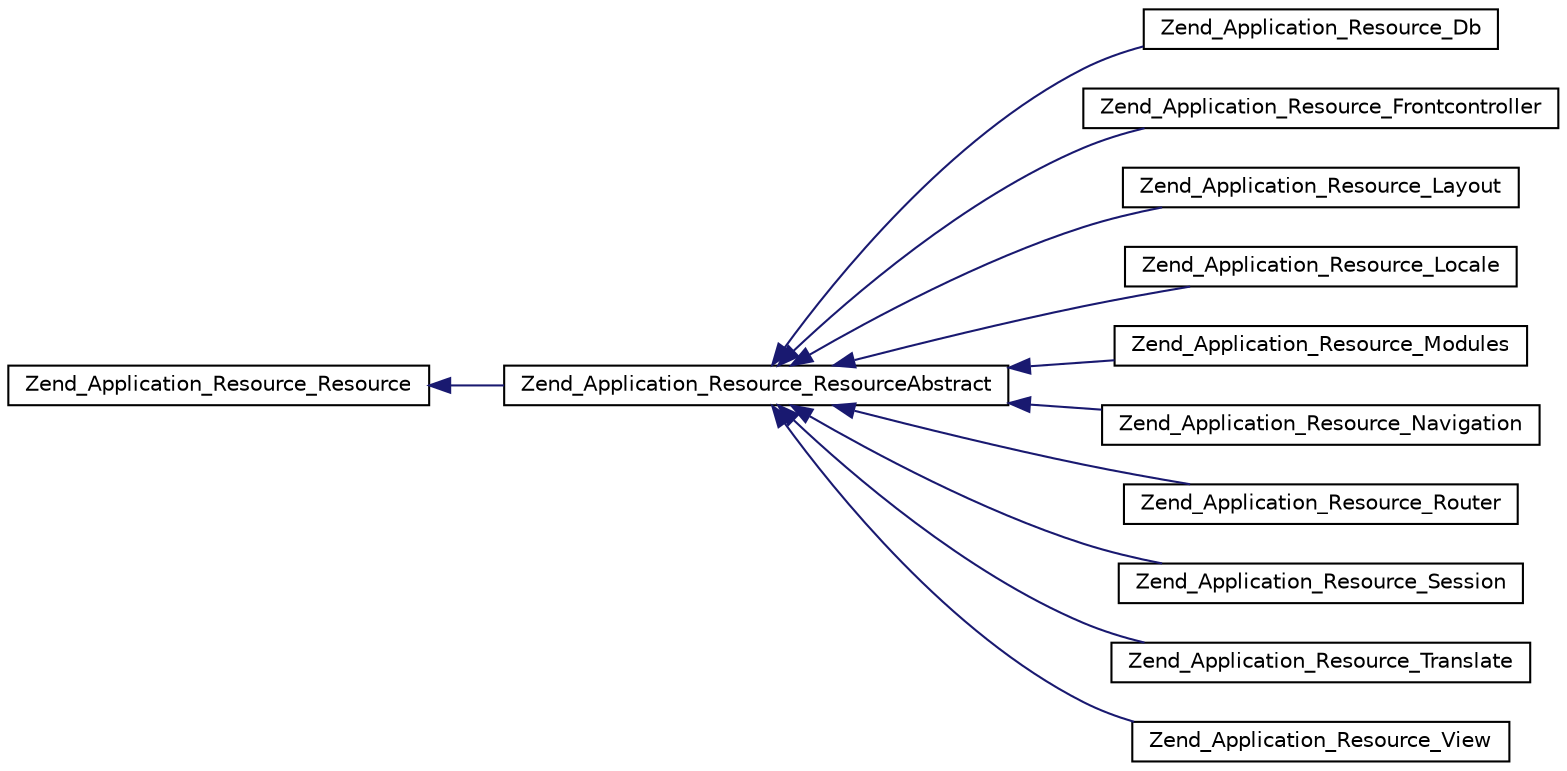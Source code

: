 digraph G
{
  edge [fontname="Helvetica",fontsize="10",labelfontname="Helvetica",labelfontsize="10"];
  node [fontname="Helvetica",fontsize="10",shape=record];
  rankdir="LR";
  Node1 [label="Zend_Application_Resource_Resource",height=0.2,width=0.4,color="black", fillcolor="white", style="filled",URL="$interface_zend___application___resource___resource.html"];
  Node1 -> Node2 [dir="back",color="midnightblue",fontsize="10",style="solid",fontname="Helvetica"];
  Node2 [label="Zend_Application_Resource_ResourceAbstract",height=0.2,width=0.4,color="black", fillcolor="white", style="filled",URL="$class_zend___application___resource___resource_abstract.html"];
  Node2 -> Node3 [dir="back",color="midnightblue",fontsize="10",style="solid",fontname="Helvetica"];
  Node3 [label="Zend_Application_Resource_Db",height=0.2,width=0.4,color="black", fillcolor="white", style="filled",URL="$class_zend___application___resource___db.html"];
  Node2 -> Node4 [dir="back",color="midnightblue",fontsize="10",style="solid",fontname="Helvetica"];
  Node4 [label="Zend_Application_Resource_Frontcontroller",height=0.2,width=0.4,color="black", fillcolor="white", style="filled",URL="$class_zend___application___resource___frontcontroller.html"];
  Node2 -> Node5 [dir="back",color="midnightblue",fontsize="10",style="solid",fontname="Helvetica"];
  Node5 [label="Zend_Application_Resource_Layout",height=0.2,width=0.4,color="black", fillcolor="white", style="filled",URL="$class_zend___application___resource___layout.html"];
  Node2 -> Node6 [dir="back",color="midnightblue",fontsize="10",style="solid",fontname="Helvetica"];
  Node6 [label="Zend_Application_Resource_Locale",height=0.2,width=0.4,color="black", fillcolor="white", style="filled",URL="$class_zend___application___resource___locale.html"];
  Node2 -> Node7 [dir="back",color="midnightblue",fontsize="10",style="solid",fontname="Helvetica"];
  Node7 [label="Zend_Application_Resource_Modules",height=0.2,width=0.4,color="black", fillcolor="white", style="filled",URL="$class_zend___application___resource___modules.html"];
  Node2 -> Node8 [dir="back",color="midnightblue",fontsize="10",style="solid",fontname="Helvetica"];
  Node8 [label="Zend_Application_Resource_Navigation",height=0.2,width=0.4,color="black", fillcolor="white", style="filled",URL="$class_zend___application___resource___navigation.html"];
  Node2 -> Node9 [dir="back",color="midnightblue",fontsize="10",style="solid",fontname="Helvetica"];
  Node9 [label="Zend_Application_Resource_Router",height=0.2,width=0.4,color="black", fillcolor="white", style="filled",URL="$class_zend___application___resource___router.html"];
  Node2 -> Node10 [dir="back",color="midnightblue",fontsize="10",style="solid",fontname="Helvetica"];
  Node10 [label="Zend_Application_Resource_Session",height=0.2,width=0.4,color="black", fillcolor="white", style="filled",URL="$class_zend___application___resource___session.html"];
  Node2 -> Node11 [dir="back",color="midnightblue",fontsize="10",style="solid",fontname="Helvetica"];
  Node11 [label="Zend_Application_Resource_Translate",height=0.2,width=0.4,color="black", fillcolor="white", style="filled",URL="$class_zend___application___resource___translate.html"];
  Node2 -> Node12 [dir="back",color="midnightblue",fontsize="10",style="solid",fontname="Helvetica"];
  Node12 [label="Zend_Application_Resource_View",height=0.2,width=0.4,color="black", fillcolor="white", style="filled",URL="$class_zend___application___resource___view.html"];
}
